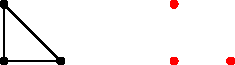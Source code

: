 unitsize(1cm);

pair A=(0,0), B=(1,0), C=(0,1);
path trig;
trig=A--B--C--cycle;
draw(trig);
dot(trig,linewidth(4bp));
dot(shift(3,0)*trig,red+4bp);